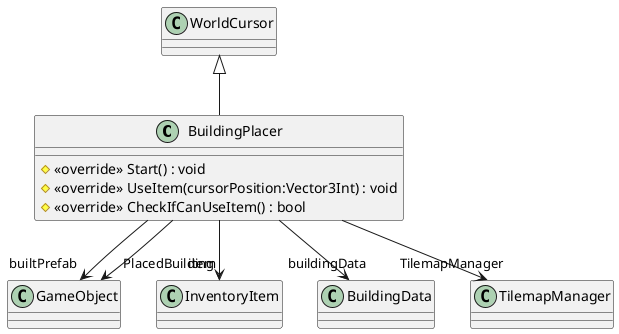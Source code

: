 @startuml
class BuildingPlacer {
    # <<override>> Start() : void
    # <<override>> UseItem(cursorPosition:Vector3Int) : void
    # <<override>> CheckIfCanUseItem() : bool
}
WorldCursor <|-- BuildingPlacer
BuildingPlacer --> "builtPrefab" GameObject
BuildingPlacer --> "item" InventoryItem
BuildingPlacer --> "buildingData" BuildingData
BuildingPlacer --> "PlacedBuilding" GameObject
BuildingPlacer --> "TilemapManager" TilemapManager
@enduml
